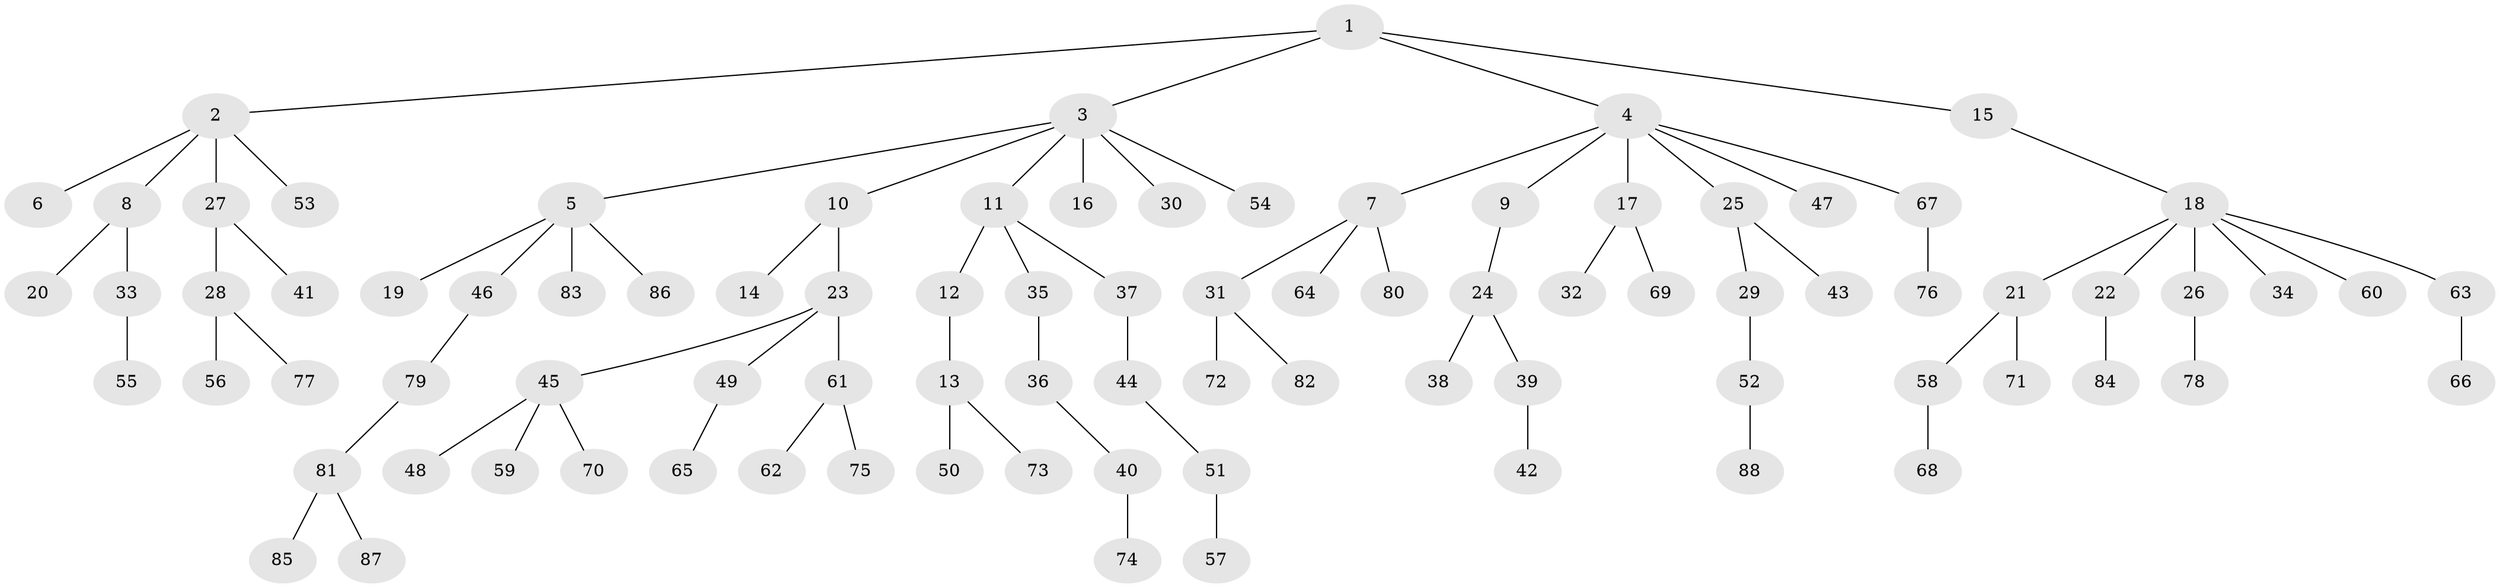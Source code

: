 // Generated by graph-tools (version 1.1) at 2025/15/03/09/25 04:15:25]
// undirected, 88 vertices, 87 edges
graph export_dot {
graph [start="1"]
  node [color=gray90,style=filled];
  1;
  2;
  3;
  4;
  5;
  6;
  7;
  8;
  9;
  10;
  11;
  12;
  13;
  14;
  15;
  16;
  17;
  18;
  19;
  20;
  21;
  22;
  23;
  24;
  25;
  26;
  27;
  28;
  29;
  30;
  31;
  32;
  33;
  34;
  35;
  36;
  37;
  38;
  39;
  40;
  41;
  42;
  43;
  44;
  45;
  46;
  47;
  48;
  49;
  50;
  51;
  52;
  53;
  54;
  55;
  56;
  57;
  58;
  59;
  60;
  61;
  62;
  63;
  64;
  65;
  66;
  67;
  68;
  69;
  70;
  71;
  72;
  73;
  74;
  75;
  76;
  77;
  78;
  79;
  80;
  81;
  82;
  83;
  84;
  85;
  86;
  87;
  88;
  1 -- 2;
  1 -- 3;
  1 -- 4;
  1 -- 15;
  2 -- 6;
  2 -- 8;
  2 -- 27;
  2 -- 53;
  3 -- 5;
  3 -- 10;
  3 -- 11;
  3 -- 16;
  3 -- 30;
  3 -- 54;
  4 -- 7;
  4 -- 9;
  4 -- 17;
  4 -- 25;
  4 -- 47;
  4 -- 67;
  5 -- 19;
  5 -- 46;
  5 -- 83;
  5 -- 86;
  7 -- 31;
  7 -- 64;
  7 -- 80;
  8 -- 20;
  8 -- 33;
  9 -- 24;
  10 -- 14;
  10 -- 23;
  11 -- 12;
  11 -- 35;
  11 -- 37;
  12 -- 13;
  13 -- 50;
  13 -- 73;
  15 -- 18;
  17 -- 32;
  17 -- 69;
  18 -- 21;
  18 -- 22;
  18 -- 26;
  18 -- 34;
  18 -- 60;
  18 -- 63;
  21 -- 58;
  21 -- 71;
  22 -- 84;
  23 -- 45;
  23 -- 49;
  23 -- 61;
  24 -- 38;
  24 -- 39;
  25 -- 29;
  25 -- 43;
  26 -- 78;
  27 -- 28;
  27 -- 41;
  28 -- 56;
  28 -- 77;
  29 -- 52;
  31 -- 72;
  31 -- 82;
  33 -- 55;
  35 -- 36;
  36 -- 40;
  37 -- 44;
  39 -- 42;
  40 -- 74;
  44 -- 51;
  45 -- 48;
  45 -- 59;
  45 -- 70;
  46 -- 79;
  49 -- 65;
  51 -- 57;
  52 -- 88;
  58 -- 68;
  61 -- 62;
  61 -- 75;
  63 -- 66;
  67 -- 76;
  79 -- 81;
  81 -- 85;
  81 -- 87;
}
